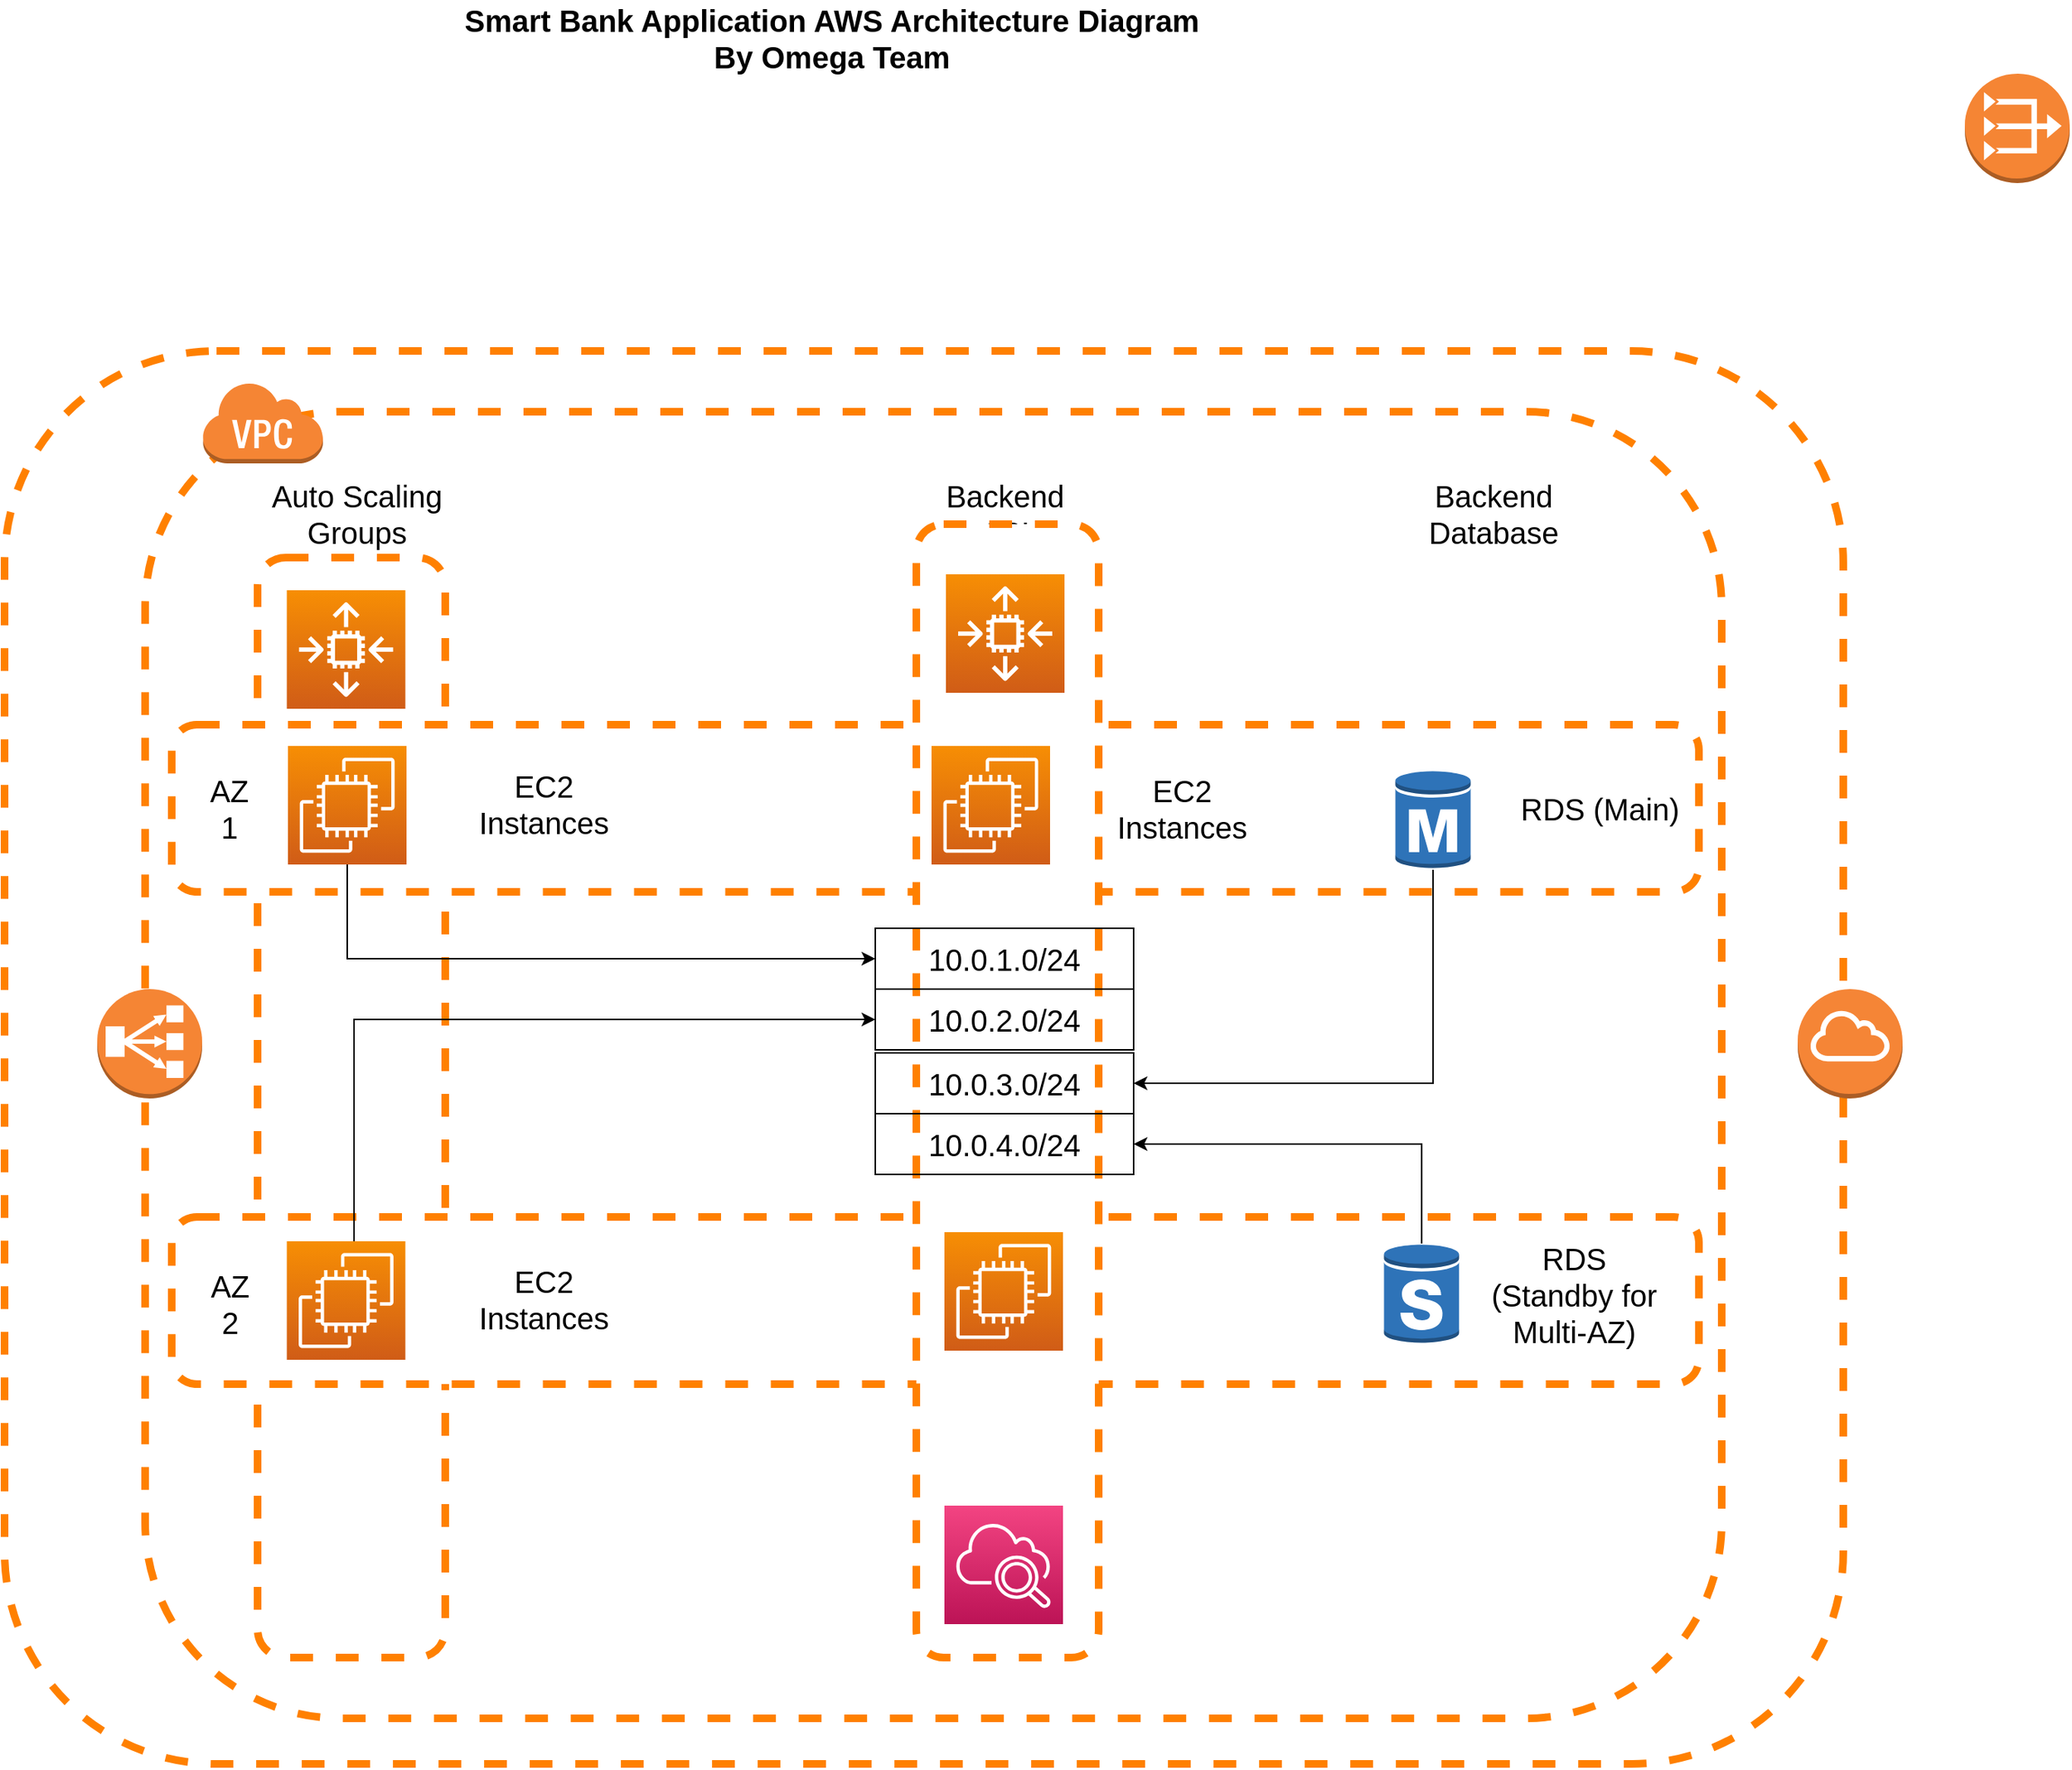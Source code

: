 <mxfile>
    <diagram id="_zcOvDsHGXR2nhW8fiFH" name="Page-1">
        <mxGraphModel dx="1835" dy="1438" grid="1" gridSize="10" guides="1" tooltips="1" connect="1" arrows="1" fold="1" page="1" pageScale="1" pageWidth="850" pageHeight="1100" math="0" shadow="0">
            <root>
                <mxCell id="0"/>
                <mxCell id="1" parent="0"/>
                <mxCell id="kchduzSfQptDMqaAP18R-108" value="" style="rounded=1;whiteSpace=wrap;html=1;fontSize=20;dashed=1;strokeWidth=5;strokeColor=#FF8000;glass=0;fontStyle=1" parent="1" vertex="1">
                    <mxGeometry x="250" y="270" width="1210" height="930" as="geometry"/>
                </mxCell>
                <mxCell id="kchduzSfQptDMqaAP18R-68" value="" style="rounded=1;whiteSpace=wrap;html=1;fontSize=20;dashed=1;strokeWidth=5;strokeColor=#FF8000;glass=0;" parent="1" vertex="1">
                    <mxGeometry x="342.5" y="310" width="1037.5" height="860" as="geometry"/>
                </mxCell>
                <mxCell id="kchduzSfQptDMqaAP18R-106" value="" style="rounded=1;whiteSpace=wrap;html=1;glass=0;dashed=1;fontSize=20;strokeColor=#FF8000;strokeWidth=5;" parent="1" vertex="1">
                    <mxGeometry x="416.5" y="406" width="123.5" height="724" as="geometry"/>
                </mxCell>
                <mxCell id="kchduzSfQptDMqaAP18R-19" value="" style="sketch=0;points=[[0,0,0],[0.25,0,0],[0.5,0,0],[0.75,0,0],[1,0,0],[0,1,0],[0.25,1,0],[0.5,1,0],[0.75,1,0],[1,1,0],[0,0.25,0],[0,0.5,0],[0,0.75,0],[1,0.25,0],[1,0.5,0],[1,0.75,0]];outlineConnect=0;fontColor=#232F3E;gradientColor=#F78E04;gradientDirection=north;fillColor=#D05C17;strokeColor=#ffffff;dashed=0;verticalLabelPosition=bottom;verticalAlign=top;align=center;html=1;fontSize=12;fontStyle=0;aspect=fixed;shape=mxgraph.aws4.resourceIcon;resIcon=mxgraph.aws4.auto_scaling2;" parent="1" vertex="1">
                    <mxGeometry x="435.75" y="427.5" width="78" height="78" as="geometry"/>
                </mxCell>
                <mxCell id="kchduzSfQptDMqaAP18R-32" value="Backend&lt;br style=&quot;font-size: 20px;&quot;&gt;API" style="text;html=1;strokeColor=none;fillColor=none;align=center;verticalAlign=middle;whiteSpace=wrap;rounded=0;fontSize=20;" parent="1" vertex="1">
                    <mxGeometry x="868.5" y="352.75" width="79" height="47.5" as="geometry"/>
                </mxCell>
                <mxCell id="kchduzSfQptDMqaAP18R-33" value="&lt;b&gt;Smart Bank Application AWS Architecture Diagram&lt;br&gt;By Omega Team&lt;br&gt;&lt;/b&gt;" style="text;html=1;strokeColor=none;fillColor=none;align=center;verticalAlign=middle;whiteSpace=wrap;rounded=0;fontSize=20;" parent="1" vertex="1">
                    <mxGeometry x="550" y="40" width="489" height="47.5" as="geometry"/>
                </mxCell>
                <mxCell id="kchduzSfQptDMqaAP18R-34" value="Backend&lt;br style=&quot;font-size: 20px;&quot;&gt;Database" style="text;html=1;strokeColor=none;fillColor=none;align=center;verticalAlign=middle;whiteSpace=wrap;rounded=0;fontSize=20;" parent="1" vertex="1">
                    <mxGeometry x="1165.25" y="336" width="130" height="81" as="geometry"/>
                </mxCell>
                <mxCell id="kchduzSfQptDMqaAP18R-47" value="" style="outlineConnect=0;dashed=0;verticalLabelPosition=bottom;verticalAlign=top;align=center;html=1;shape=mxgraph.aws3.virtual_private_cloud;fillColor=#F58534;gradientColor=none;fontSize=20;" parent="1" vertex="1">
                    <mxGeometry x="380" y="290" width="79.5" height="54" as="geometry"/>
                </mxCell>
                <mxCell id="kchduzSfQptDMqaAP18R-71" value="" style="outlineConnect=0;dashed=0;verticalLabelPosition=bottom;verticalAlign=top;align=center;html=1;shape=mxgraph.aws3.internet_gateway;fillColor=#F58536;gradientColor=none;" parent="1" vertex="1">
                    <mxGeometry x="1430" y="690" width="69" height="72" as="geometry"/>
                </mxCell>
                <mxCell id="kchduzSfQptDMqaAP18R-73" value="" style="outlineConnect=0;dashed=0;verticalLabelPosition=bottom;verticalAlign=top;align=center;html=1;shape=mxgraph.aws3.classic_load_balancer;fillColor=#F58534;gradientColor=none;" parent="1" vertex="1">
                    <mxGeometry x="311" y="690" width="69" height="72" as="geometry"/>
                </mxCell>
                <mxCell id="kchduzSfQptDMqaAP18R-76" value="Auto Scaling Groups" style="text;html=1;strokeColor=none;fillColor=none;align=center;verticalAlign=middle;whiteSpace=wrap;rounded=0;fontSize=20;" parent="1" vertex="1">
                    <mxGeometry x="416.5" y="336" width="130" height="81" as="geometry"/>
                </mxCell>
                <mxCell id="kchduzSfQptDMqaAP18R-92" value="" style="rounded=1;whiteSpace=wrap;html=1;glass=0;dashed=1;fontSize=20;strokeColor=#FF8000;strokeWidth=5;" parent="1" vertex="1">
                    <mxGeometry x="360" y="516" width="1005" height="110" as="geometry"/>
                </mxCell>
                <mxCell id="kchduzSfQptDMqaAP18R-100" style="edgeStyle=orthogonalEdgeStyle;rounded=0;orthogonalLoop=1;jettySize=auto;html=1;entryX=0;entryY=0.5;entryDx=0;entryDy=0;fontSize=20;exitX=0.5;exitY=1;exitDx=0;exitDy=0;exitPerimeter=0;" parent="1" source="kchduzSfQptDMqaAP18R-40" target="kchduzSfQptDMqaAP18R-97" edge="1">
                    <mxGeometry relative="1" as="geometry"/>
                </mxCell>
                <mxCell id="kchduzSfQptDMqaAP18R-40" value="" style="sketch=0;points=[[0,0,0],[0.25,0,0],[0.5,0,0],[0.75,0,0],[1,0,0],[0,1,0],[0.25,1,0],[0.5,1,0],[0.75,1,0],[1,1,0],[0,0.25,0],[0,0.5,0],[0,0.75,0],[1,0.25,0],[1,0.5,0],[1,0.75,0]];outlineConnect=0;fontColor=#232F3E;gradientColor=#F78E04;gradientDirection=north;fillColor=#D05C17;strokeColor=#ffffff;dashed=0;verticalLabelPosition=bottom;verticalAlign=top;align=center;html=1;fontSize=12;fontStyle=0;aspect=fixed;shape=mxgraph.aws4.resourceIcon;resIcon=mxgraph.aws4.ec2;" parent="1" vertex="1">
                    <mxGeometry x="436.5" y="530" width="78" height="78" as="geometry"/>
                </mxCell>
                <mxCell id="kchduzSfQptDMqaAP18R-105" style="edgeStyle=orthogonalEdgeStyle;rounded=0;orthogonalLoop=1;jettySize=auto;html=1;entryX=0.5;entryY=0;entryDx=0;entryDy=0;fontSize=20;" parent="1" source="kchduzSfQptDMqaAP18R-43" target="kchduzSfQptDMqaAP18R-97" edge="1">
                    <mxGeometry relative="1" as="geometry"/>
                </mxCell>
                <mxCell id="kchduzSfQptDMqaAP18R-104" style="edgeStyle=orthogonalEdgeStyle;rounded=0;orthogonalLoop=1;jettySize=auto;html=1;entryX=1;entryY=0.5;entryDx=0;entryDy=0;fontSize=20;" parent="1" source="kchduzSfQptDMqaAP18R-5" target="kchduzSfQptDMqaAP18R-99" edge="1">
                    <mxGeometry relative="1" as="geometry">
                        <Array as="points">
                            <mxPoint x="1190" y="752"/>
                        </Array>
                    </mxGeometry>
                </mxCell>
                <mxCell id="kchduzSfQptDMqaAP18R-5" value="" style="outlineConnect=0;dashed=0;verticalLabelPosition=bottom;verticalAlign=top;align=center;html=1;shape=mxgraph.aws3.rds_db_instance;fillColor=#2E73B8;gradientColor=none;" parent="1" vertex="1">
                    <mxGeometry x="1165.25" y="545.5" width="49.5" height="66" as="geometry"/>
                </mxCell>
                <mxCell id="kchduzSfQptDMqaAP18R-83" value="RDS (Main)" style="text;html=1;strokeColor=none;fillColor=none;align=center;verticalAlign=middle;whiteSpace=wrap;rounded=0;fontSize=20;" parent="1" vertex="1">
                    <mxGeometry x="1235" y="530.5" width="130" height="81" as="geometry"/>
                </mxCell>
                <mxCell id="kchduzSfQptDMqaAP18R-81" value="EC2 Instances" style="text;html=1;strokeColor=none;fillColor=none;align=center;verticalAlign=middle;whiteSpace=wrap;rounded=0;fontSize=20;" parent="1" vertex="1">
                    <mxGeometry x="960" y="530.5" width="130" height="81" as="geometry"/>
                </mxCell>
                <mxCell id="kchduzSfQptDMqaAP18R-78" value="EC2 Instances" style="text;html=1;strokeColor=none;fillColor=none;align=center;verticalAlign=middle;whiteSpace=wrap;rounded=0;fontSize=20;" parent="1" vertex="1">
                    <mxGeometry x="540" y="527" width="130" height="81" as="geometry"/>
                </mxCell>
                <mxCell id="kchduzSfQptDMqaAP18R-93" value="AZ&lt;br&gt;1" style="text;html=1;strokeColor=none;fillColor=none;align=center;verticalAlign=middle;whiteSpace=wrap;rounded=0;fontSize=20;" parent="1" vertex="1">
                    <mxGeometry x="358.25" y="530.5" width="80" height="81" as="geometry"/>
                </mxCell>
                <mxCell id="kchduzSfQptDMqaAP18R-94" value="" style="rounded=1;whiteSpace=wrap;html=1;glass=0;dashed=1;fontSize=20;strokeColor=#FF8000;strokeWidth=5;" parent="1" vertex="1">
                    <mxGeometry x="360" y="840" width="1005" height="110" as="geometry"/>
                </mxCell>
                <mxCell id="kchduzSfQptDMqaAP18R-102" style="edgeStyle=orthogonalEdgeStyle;rounded=0;orthogonalLoop=1;jettySize=auto;html=1;entryX=0;entryY=0.5;entryDx=0;entryDy=0;fontSize=20;" parent="1" source="kchduzSfQptDMqaAP18R-41" target="kchduzSfQptDMqaAP18R-89" edge="1">
                    <mxGeometry relative="1" as="geometry">
                        <Array as="points">
                            <mxPoint x="480" y="710"/>
                        </Array>
                    </mxGeometry>
                </mxCell>
                <mxCell id="kchduzSfQptDMqaAP18R-41" value="" style="sketch=0;points=[[0,0,0],[0.25,0,0],[0.5,0,0],[0.75,0,0],[1,0,0],[0,1,0],[0.25,1,0],[0.5,1,0],[0.75,1,0],[1,1,0],[0,0.25,0],[0,0.5,0],[0,0.75,0],[1,0.25,0],[1,0.5,0],[1,0.75,0]];outlineConnect=0;fontColor=#232F3E;gradientColor=#F78E04;gradientDirection=north;fillColor=#D05C17;strokeColor=#ffffff;dashed=0;verticalLabelPosition=bottom;verticalAlign=top;align=center;html=1;fontSize=12;fontStyle=0;aspect=fixed;shape=mxgraph.aws4.resourceIcon;resIcon=mxgraph.aws4.ec2;" parent="1" vertex="1">
                    <mxGeometry x="435.75" y="856" width="78" height="78" as="geometry"/>
                </mxCell>
                <mxCell id="kchduzSfQptDMqaAP18R-80" value="EC2 Instances" style="text;html=1;strokeColor=none;fillColor=none;align=center;verticalAlign=middle;whiteSpace=wrap;rounded=0;fontSize=20;" parent="1" vertex="1">
                    <mxGeometry x="540" y="853" width="130" height="81" as="geometry"/>
                </mxCell>
                <mxCell id="kchduzSfQptDMqaAP18R-84" value="RDS &lt;br&gt;(Standby for Multi-AZ)" style="text;html=1;strokeColor=none;fillColor=none;align=center;verticalAlign=middle;whiteSpace=wrap;rounded=0;fontSize=20;" parent="1" vertex="1">
                    <mxGeometry x="1217.5" y="850" width="130" height="81" as="geometry"/>
                </mxCell>
                <mxCell id="kchduzSfQptDMqaAP18R-103" style="edgeStyle=orthogonalEdgeStyle;rounded=0;orthogonalLoop=1;jettySize=auto;html=1;entryX=1;entryY=0.5;entryDx=0;entryDy=0;fontSize=20;" parent="1" source="kchduzSfQptDMqaAP18R-82" target="kchduzSfQptDMqaAP18R-98" edge="1">
                    <mxGeometry relative="1" as="geometry">
                        <Array as="points">
                            <mxPoint x="1183" y="792"/>
                        </Array>
                    </mxGeometry>
                </mxCell>
                <mxCell id="kchduzSfQptDMqaAP18R-82" value="" style="outlineConnect=0;dashed=0;verticalLabelPosition=bottom;verticalAlign=top;align=center;html=1;shape=mxgraph.aws3.rds_db_instance_standby_multi_az;fillColor=#2E73B8;gradientColor=none;rounded=1;glass=0;fontSize=20;strokeColor=#FF8000;strokeWidth=5;" parent="1" vertex="1">
                    <mxGeometry x="1157.75" y="857.5" width="49.5" height="66" as="geometry"/>
                </mxCell>
                <mxCell id="kchduzSfQptDMqaAP18R-95" value="AZ&lt;br&gt;2" style="text;html=1;strokeColor=none;fillColor=none;align=center;verticalAlign=middle;whiteSpace=wrap;rounded=0;fontSize=20;" parent="1" vertex="1">
                    <mxGeometry x="360" y="856" width="76.5" height="81" as="geometry"/>
                </mxCell>
                <mxCell id="3" style="edgeStyle=none;html=1;exitX=1;exitY=0.75;exitDx=0;exitDy=0;exitPerimeter=0;entryX=0.75;entryY=1;entryDx=0;entryDy=0;entryPerimeter=0;" edge="1" parent="1" source="2" target="2">
                    <mxGeometry relative="1" as="geometry"/>
                </mxCell>
                <mxCell id="5" value="" style="rounded=1;whiteSpace=wrap;html=1;glass=0;dashed=1;fontSize=20;strokeColor=#FF8000;strokeWidth=5;" vertex="1" parent="1">
                    <mxGeometry x="850" y="384" width="120" height="746" as="geometry"/>
                </mxCell>
                <mxCell id="4" value="" style="sketch=0;points=[[0,0,0],[0.25,0,0],[0.5,0,0],[0.75,0,0],[1,0,0],[0,1,0],[0.25,1,0],[0.5,1,0],[0.75,1,0],[1,1,0],[0,0.25,0],[0,0.5,0],[0,0.75,0],[1,0.25,0],[1,0.5,0],[1,0.75,0]];outlineConnect=0;fontColor=#232F3E;gradientColor=#F78E04;gradientDirection=north;fillColor=#D05C17;strokeColor=#ffffff;dashed=0;verticalLabelPosition=bottom;verticalAlign=top;align=center;html=1;fontSize=12;fontStyle=0;aspect=fixed;shape=mxgraph.aws4.resourceIcon;resIcon=mxgraph.aws4.auto_scaling2;" vertex="1" parent="1">
                    <mxGeometry x="869.5" y="417" width="78" height="78" as="geometry"/>
                </mxCell>
                <mxCell id="kchduzSfQptDMqaAP18R-43" value="" style="sketch=0;points=[[0,0,0],[0.25,0,0],[0.5,0,0],[0.75,0,0],[1,0,0],[0,1,0],[0.25,1,0],[0.5,1,0],[0.75,1,0],[1,1,0],[0,0.25,0],[0,0.5,0],[0,0.75,0],[1,0.25,0],[1,0.5,0],[1,0.75,0]];outlineConnect=0;fontColor=#232F3E;gradientColor=#F78E04;gradientDirection=north;fillColor=#D05C17;strokeColor=#ffffff;dashed=0;verticalLabelPosition=bottom;verticalAlign=top;align=center;html=1;fontSize=12;fontStyle=0;aspect=fixed;shape=mxgraph.aws4.resourceIcon;resIcon=mxgraph.aws4.ec2;" parent="1" vertex="1">
                    <mxGeometry x="860" y="530" width="78" height="78" as="geometry"/>
                </mxCell>
                <mxCell id="kchduzSfQptDMqaAP18R-89" value="10.0.2.0/24" style="text;html=1;strokeColor=default;fillColor=none;align=center;verticalAlign=middle;whiteSpace=wrap;rounded=0;fontSize=20;" parent="1" vertex="1">
                    <mxGeometry x="823" y="690" width="170" height="40" as="geometry"/>
                </mxCell>
                <mxCell id="kchduzSfQptDMqaAP18R-97" value="10.0.1.0/24" style="text;html=1;align=center;verticalAlign=middle;whiteSpace=wrap;rounded=0;fontSize=20;fillColor=none;strokeColor=default;" parent="1" vertex="1">
                    <mxGeometry x="823" y="650" width="170" height="40" as="geometry"/>
                </mxCell>
                <mxCell id="kchduzSfQptDMqaAP18R-98" value="10.0.4.0/24" style="text;html=1;strokeColor=default;fillColor=none;align=center;verticalAlign=middle;whiteSpace=wrap;rounded=0;fontSize=20;" parent="1" vertex="1">
                    <mxGeometry x="823" y="772" width="170" height="40" as="geometry"/>
                </mxCell>
                <mxCell id="kchduzSfQptDMqaAP18R-99" value="10.0.3.0/24" style="text;html=1;strokeColor=default;fillColor=none;align=center;verticalAlign=middle;whiteSpace=wrap;rounded=0;fontSize=20;" parent="1" vertex="1">
                    <mxGeometry x="823" y="732" width="170" height="40" as="geometry"/>
                </mxCell>
                <mxCell id="kchduzSfQptDMqaAP18R-14" value="" style="sketch=0;points=[[0,0,0],[0.25,0,0],[0.5,0,0],[0.75,0,0],[1,0,0],[0,1,0],[0.25,1,0],[0.5,1,0],[0.75,1,0],[1,1,0],[0,0.25,0],[0,0.5,0],[0,0.75,0],[1,0.25,0],[1,0.5,0],[1,0.75,0]];points=[[0,0,0],[0.25,0,0],[0.5,0,0],[0.75,0,0],[1,0,0],[0,1,0],[0.25,1,0],[0.5,1,0],[0.75,1,0],[1,1,0],[0,0.25,0],[0,0.5,0],[0,0.75,0],[1,0.25,0],[1,0.5,0],[1,0.75,0]];outlineConnect=0;fontColor=#232F3E;gradientColor=#F34482;gradientDirection=north;fillColor=#BC1356;strokeColor=#ffffff;dashed=0;verticalLabelPosition=bottom;verticalAlign=top;align=center;html=1;fontSize=12;fontStyle=0;aspect=fixed;shape=mxgraph.aws4.resourceIcon;resIcon=mxgraph.aws4.cloudwatch_2;" parent="1" vertex="1">
                    <mxGeometry x="868.5" y="1030" width="78" height="78" as="geometry"/>
                </mxCell>
                <mxCell id="2" value="" style="sketch=0;points=[[0,0,0],[0.25,0,0],[0.5,0,0],[0.75,0,0],[1,0,0],[0,1,0],[0.25,1,0],[0.5,1,0],[0.75,1,0],[1,1,0],[0,0.25,0],[0,0.5,0],[0,0.75,0],[1,0.25,0],[1,0.5,0],[1,0.75,0]];outlineConnect=0;fontColor=#232F3E;gradientColor=#F78E04;gradientDirection=north;fillColor=#D05C17;strokeColor=#ffffff;dashed=0;verticalLabelPosition=bottom;verticalAlign=top;align=center;html=1;fontSize=12;fontStyle=0;aspect=fixed;shape=mxgraph.aws4.resourceIcon;resIcon=mxgraph.aws4.ec2;" vertex="1" parent="1">
                    <mxGeometry x="868.5" y="850" width="78" height="78" as="geometry"/>
                </mxCell>
                <mxCell id="6" value="" style="outlineConnect=0;dashed=0;verticalLabelPosition=bottom;verticalAlign=top;align=center;html=1;shape=mxgraph.aws3.vpc_nat_gateway;fillColor=#F58534;gradientColor=none;" vertex="1" parent="1">
                    <mxGeometry x="1540" y="87.5" width="69" height="72" as="geometry"/>
                </mxCell>
            </root>
        </mxGraphModel>
    </diagram>
</mxfile>